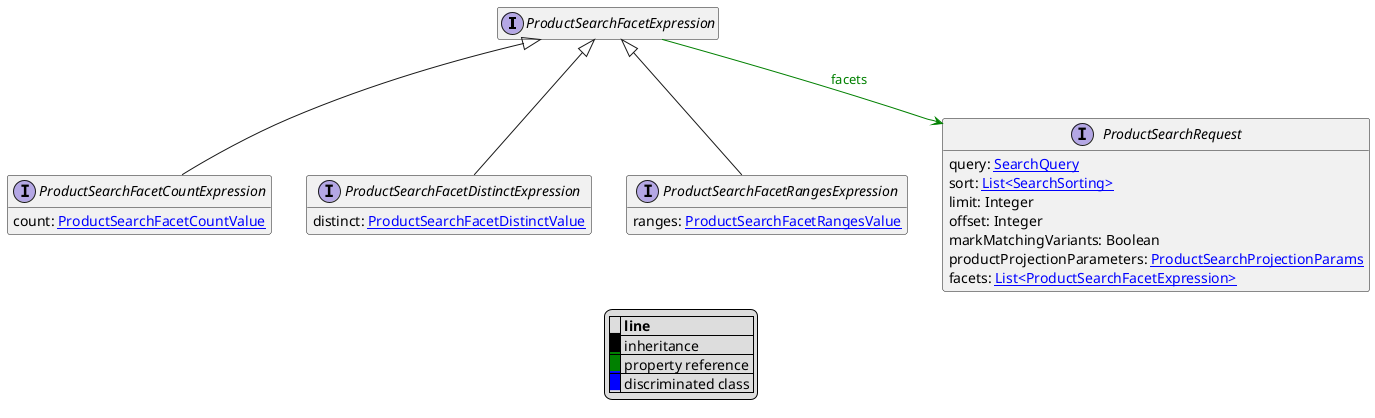 @startuml

hide empty fields
hide empty methods
legend
|= |= line |
|<back:black>   </back>| inheritance |
|<back:green>   </back>| property reference |
|<back:blue>   </back>| discriminated class |
endlegend
interface ProductSearchFacetExpression [[ProductSearchFacetExpression.svg]]  {
}

interface ProductSearchFacetCountExpression [[ProductSearchFacetCountExpression.svg]] extends ProductSearchFacetExpression {
    count: [[ProductSearchFacetCountValue.svg ProductSearchFacetCountValue]]
}
interface ProductSearchFacetDistinctExpression [[ProductSearchFacetDistinctExpression.svg]] extends ProductSearchFacetExpression {
    distinct: [[ProductSearchFacetDistinctValue.svg ProductSearchFacetDistinctValue]]
}
interface ProductSearchFacetRangesExpression [[ProductSearchFacetRangesExpression.svg]] extends ProductSearchFacetExpression {
    ranges: [[ProductSearchFacetRangesValue.svg ProductSearchFacetRangesValue]]
}

interface ProductSearchRequest [[ProductSearchRequest.svg]]  {
    query: [[SearchQuery.svg SearchQuery]]
    sort: [[SearchSorting.svg List<SearchSorting>]]
    limit: Integer
    offset: Integer
    markMatchingVariants: Boolean
    productProjectionParameters: [[ProductSearchProjectionParams.svg ProductSearchProjectionParams]]
    facets: [[ProductSearchFacetExpression.svg List<ProductSearchFacetExpression>]]
}

ProductSearchFacetExpression --> ProductSearchRequest #green;text:green : "facets"
@enduml
